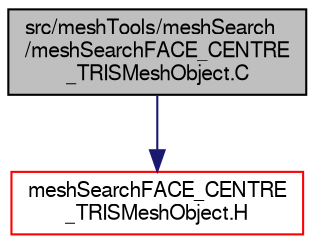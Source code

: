 digraph "src/meshTools/meshSearch/meshSearchFACE_CENTRE_TRISMeshObject.C"
{
  bgcolor="transparent";
  edge [fontname="FreeSans",fontsize="10",labelfontname="FreeSans",labelfontsize="10"];
  node [fontname="FreeSans",fontsize="10",shape=record];
  Node1 [label="src/meshTools/meshSearch\l/meshSearchFACE_CENTRE\l_TRISMeshObject.C",height=0.2,width=0.4,color="black", fillcolor="grey75", style="filled" fontcolor="black"];
  Node1 -> Node2 [color="midnightblue",fontsize="10",style="solid",fontname="FreeSans"];
  Node2 [label="meshSearchFACE_CENTRE\l_TRISMeshObject.H",height=0.2,width=0.4,color="red",URL="$a06833.html"];
}
